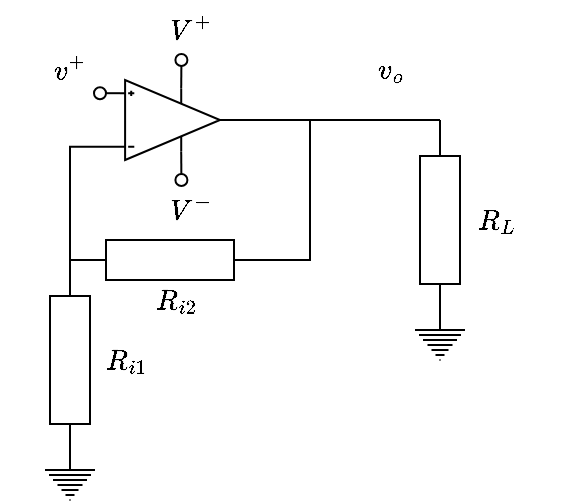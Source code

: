 <mxfile version="20.3.0" type="device"><diagram id="ro2csFp6XyaxkEI2UZOH" name="Page-1"><mxGraphModel dx="390" dy="239" grid="1" gridSize="10" guides="1" tooltips="1" connect="1" arrows="1" fold="1" page="1" pageScale="1" pageWidth="850" pageHeight="1100" math="1" shadow="0"><root><mxCell id="0"/><mxCell id="1" parent="0"/><mxCell id="JqWdeiLRb2e9tr_mvFng-13" style="edgeStyle=orthogonalEdgeStyle;rounded=0;orthogonalLoop=1;jettySize=auto;html=1;exitX=0;exitY=0.835;exitDx=0;exitDy=0;exitPerimeter=0;strokeWidth=1;endArrow=oval;endFill=0;" parent="1" source="JqWdeiLRb2e9tr_mvFng-2" edge="1"><mxGeometry relative="1" as="geometry"><mxPoint x="230" y="246.706" as="targetPoint"/></mxGeometry></mxCell><mxCell id="JqWdeiLRb2e9tr_mvFng-15" style="edgeStyle=orthogonalEdgeStyle;rounded=0;orthogonalLoop=1;jettySize=auto;html=1;exitX=0.612;exitY=0.11;exitDx=0;exitDy=0;exitPerimeter=0;strokeWidth=1;endArrow=oval;endFill=0;" parent="1" source="JqWdeiLRb2e9tr_mvFng-2" edge="1"><mxGeometry relative="1" as="geometry"><mxPoint x="270.706" y="290" as="targetPoint"/></mxGeometry></mxCell><mxCell id="JqWdeiLRb2e9tr_mvFng-16" style="edgeStyle=orthogonalEdgeStyle;rounded=0;orthogonalLoop=1;jettySize=auto;html=1;exitX=0.612;exitY=0.89;exitDx=0;exitDy=0;exitPerimeter=0;strokeWidth=1;endArrow=oval;endFill=0;" parent="1" source="JqWdeiLRb2e9tr_mvFng-2" edge="1"><mxGeometry relative="1" as="geometry"><mxPoint x="270.706" y="230" as="targetPoint"/></mxGeometry></mxCell><mxCell id="BZ7NXZeooi1eUdw69Hzw-3" style="edgeStyle=orthogonalEdgeStyle;rounded=0;orthogonalLoop=1;jettySize=auto;html=1;exitX=0;exitY=0.165;exitDx=0;exitDy=0;exitPerimeter=0;entryX=1;entryY=0.5;entryDx=0;entryDy=0;entryPerimeter=0;endArrow=none;endFill=0;" edge="1" parent="1" source="JqWdeiLRb2e9tr_mvFng-2" target="BZ7NXZeooi1eUdw69Hzw-2"><mxGeometry relative="1" as="geometry"/></mxCell><mxCell id="BZ7NXZeooi1eUdw69Hzw-5" style="edgeStyle=orthogonalEdgeStyle;rounded=0;orthogonalLoop=1;jettySize=auto;html=1;exitX=1;exitY=0.5;exitDx=0;exitDy=0;exitPerimeter=0;entryX=1;entryY=0.5;entryDx=0;entryDy=0;entryPerimeter=0;endArrow=none;endFill=0;" edge="1" parent="1" source="JqWdeiLRb2e9tr_mvFng-2" target="BZ7NXZeooi1eUdw69Hzw-1"><mxGeometry relative="1" as="geometry"/></mxCell><mxCell id="BZ7NXZeooi1eUdw69Hzw-9" style="edgeStyle=orthogonalEdgeStyle;rounded=0;orthogonalLoop=1;jettySize=auto;html=1;exitX=1;exitY=0.5;exitDx=0;exitDy=0;exitPerimeter=0;entryX=1;entryY=0.5;entryDx=0;entryDy=0;entryPerimeter=0;endArrow=none;endFill=0;" edge="1" parent="1" source="JqWdeiLRb2e9tr_mvFng-2" target="BZ7NXZeooi1eUdw69Hzw-8"><mxGeometry relative="1" as="geometry"><Array as="points"><mxPoint x="370" y="260"/><mxPoint x="370" y="260"/></Array></mxGeometry></mxCell><mxCell id="JqWdeiLRb2e9tr_mvFng-2" value="" style="verticalLabelPosition=bottom;shadow=0;dashed=0;align=center;html=1;verticalAlign=top;shape=mxgraph.electrical.abstract.operational_amp_1;flipV=1;" parent="1" vertex="1"><mxGeometry x="240" y="240" width="50" height="40" as="geometry"/></mxCell><mxCell id="JqWdeiLRb2e9tr_mvFng-18" value="$$v^+$$" style="text;html=1;align=center;verticalAlign=middle;resizable=0;points=[];autosize=1;strokeColor=none;fillColor=none;" parent="1" vertex="1"><mxGeometry x="180" y="220" width="70" height="30" as="geometry"/></mxCell><mxCell id="JqWdeiLRb2e9tr_mvFng-21" value="$$V^-$$" style="text;html=1;align=center;verticalAlign=middle;resizable=0;points=[];autosize=1;strokeColor=none;fillColor=none;" parent="1" vertex="1"><mxGeometry x="240" y="290" width="70" height="30" as="geometry"/></mxCell><mxCell id="JqWdeiLRb2e9tr_mvFng-22" value="$$V^+$$" style="text;html=1;align=center;verticalAlign=middle;resizable=0;points=[];autosize=1;strokeColor=none;fillColor=none;" parent="1" vertex="1"><mxGeometry x="240" y="200" width="70" height="30" as="geometry"/></mxCell><mxCell id="JqWdeiLRb2e9tr_mvFng-23" value="$$v_o$$" style="text;html=1;align=center;verticalAlign=middle;resizable=0;points=[];autosize=1;strokeColor=none;fillColor=none;" parent="1" vertex="1"><mxGeometry x="340" y="220" width="70" height="30" as="geometry"/></mxCell><mxCell id="BZ7NXZeooi1eUdw69Hzw-1" value="" style="pointerEvents=1;verticalLabelPosition=bottom;shadow=0;dashed=0;align=center;html=1;verticalAlign=top;shape=mxgraph.electrical.resistors.resistor_1;" vertex="1" parent="1"><mxGeometry x="215" y="320" width="100" height="20" as="geometry"/></mxCell><mxCell id="BZ7NXZeooi1eUdw69Hzw-4" style="edgeStyle=orthogonalEdgeStyle;rounded=0;orthogonalLoop=1;jettySize=auto;html=1;exitX=1;exitY=0.5;exitDx=0;exitDy=0;exitPerimeter=0;entryX=0.028;entryY=0.503;entryDx=0;entryDy=0;entryPerimeter=0;endArrow=none;endFill=0;" edge="1" parent="1" source="BZ7NXZeooi1eUdw69Hzw-2" target="BZ7NXZeooi1eUdw69Hzw-1"><mxGeometry relative="1" as="geometry"/></mxCell><mxCell id="BZ7NXZeooi1eUdw69Hzw-7" style="edgeStyle=orthogonalEdgeStyle;rounded=0;orthogonalLoop=1;jettySize=auto;html=1;exitX=0;exitY=0.5;exitDx=0;exitDy=0;exitPerimeter=0;entryX=0.5;entryY=0;entryDx=0;entryDy=0;entryPerimeter=0;endArrow=none;endFill=0;" edge="1" parent="1" source="BZ7NXZeooi1eUdw69Hzw-2" target="BZ7NXZeooi1eUdw69Hzw-6"><mxGeometry relative="1" as="geometry"/></mxCell><mxCell id="BZ7NXZeooi1eUdw69Hzw-2" value="" style="pointerEvents=1;verticalLabelPosition=bottom;shadow=0;dashed=0;align=center;html=1;verticalAlign=top;shape=mxgraph.electrical.resistors.resistor_1;rotation=-90;" vertex="1" parent="1"><mxGeometry x="165" y="370" width="100" height="20" as="geometry"/></mxCell><mxCell id="BZ7NXZeooi1eUdw69Hzw-6" value="" style="pointerEvents=1;verticalLabelPosition=bottom;shadow=0;dashed=0;align=center;html=1;verticalAlign=top;shape=mxgraph.electrical.signal_sources.protective_earth;" vertex="1" parent="1"><mxGeometry x="202.5" y="430" width="25" height="20" as="geometry"/></mxCell><mxCell id="BZ7NXZeooi1eUdw69Hzw-11" style="edgeStyle=orthogonalEdgeStyle;rounded=0;orthogonalLoop=1;jettySize=auto;html=1;exitX=0;exitY=0.5;exitDx=0;exitDy=0;exitPerimeter=0;entryX=0.5;entryY=0;entryDx=0;entryDy=0;entryPerimeter=0;endArrow=none;endFill=0;" edge="1" parent="1" source="BZ7NXZeooi1eUdw69Hzw-8" target="BZ7NXZeooi1eUdw69Hzw-10"><mxGeometry relative="1" as="geometry"/></mxCell><mxCell id="BZ7NXZeooi1eUdw69Hzw-8" value="" style="pointerEvents=1;verticalLabelPosition=bottom;shadow=0;dashed=0;align=center;html=1;verticalAlign=top;shape=mxgraph.electrical.resistors.resistor_1;rotation=-90;" vertex="1" parent="1"><mxGeometry x="350" y="300" width="100" height="20" as="geometry"/></mxCell><mxCell id="BZ7NXZeooi1eUdw69Hzw-10" value="" style="pointerEvents=1;verticalLabelPosition=bottom;shadow=0;dashed=0;align=center;html=1;verticalAlign=top;shape=mxgraph.electrical.signal_sources.protective_earth;" vertex="1" parent="1"><mxGeometry x="387.5" y="360" width="25" height="20" as="geometry"/></mxCell><mxCell id="BZ7NXZeooi1eUdw69Hzw-12" value="$$R_{i1}$$" style="text;html=1;align=center;verticalAlign=middle;resizable=0;points=[];autosize=1;strokeColor=none;fillColor=none;" vertex="1" parent="1"><mxGeometry x="202.5" y="365" width="80" height="30" as="geometry"/></mxCell><mxCell id="BZ7NXZeooi1eUdw69Hzw-13" value="$$R_{i2}$$" style="text;html=1;align=center;verticalAlign=middle;resizable=0;points=[];autosize=1;strokeColor=none;fillColor=none;" vertex="1" parent="1"><mxGeometry x="227.5" y="335" width="80" height="30" as="geometry"/></mxCell><mxCell id="BZ7NXZeooi1eUdw69Hzw-14" value="$$R_{L}$$" style="text;html=1;align=center;verticalAlign=middle;resizable=0;points=[];autosize=1;strokeColor=none;fillColor=none;" vertex="1" parent="1"><mxGeometry x="387.5" y="295" width="80" height="30" as="geometry"/></mxCell></root></mxGraphModel></diagram></mxfile>